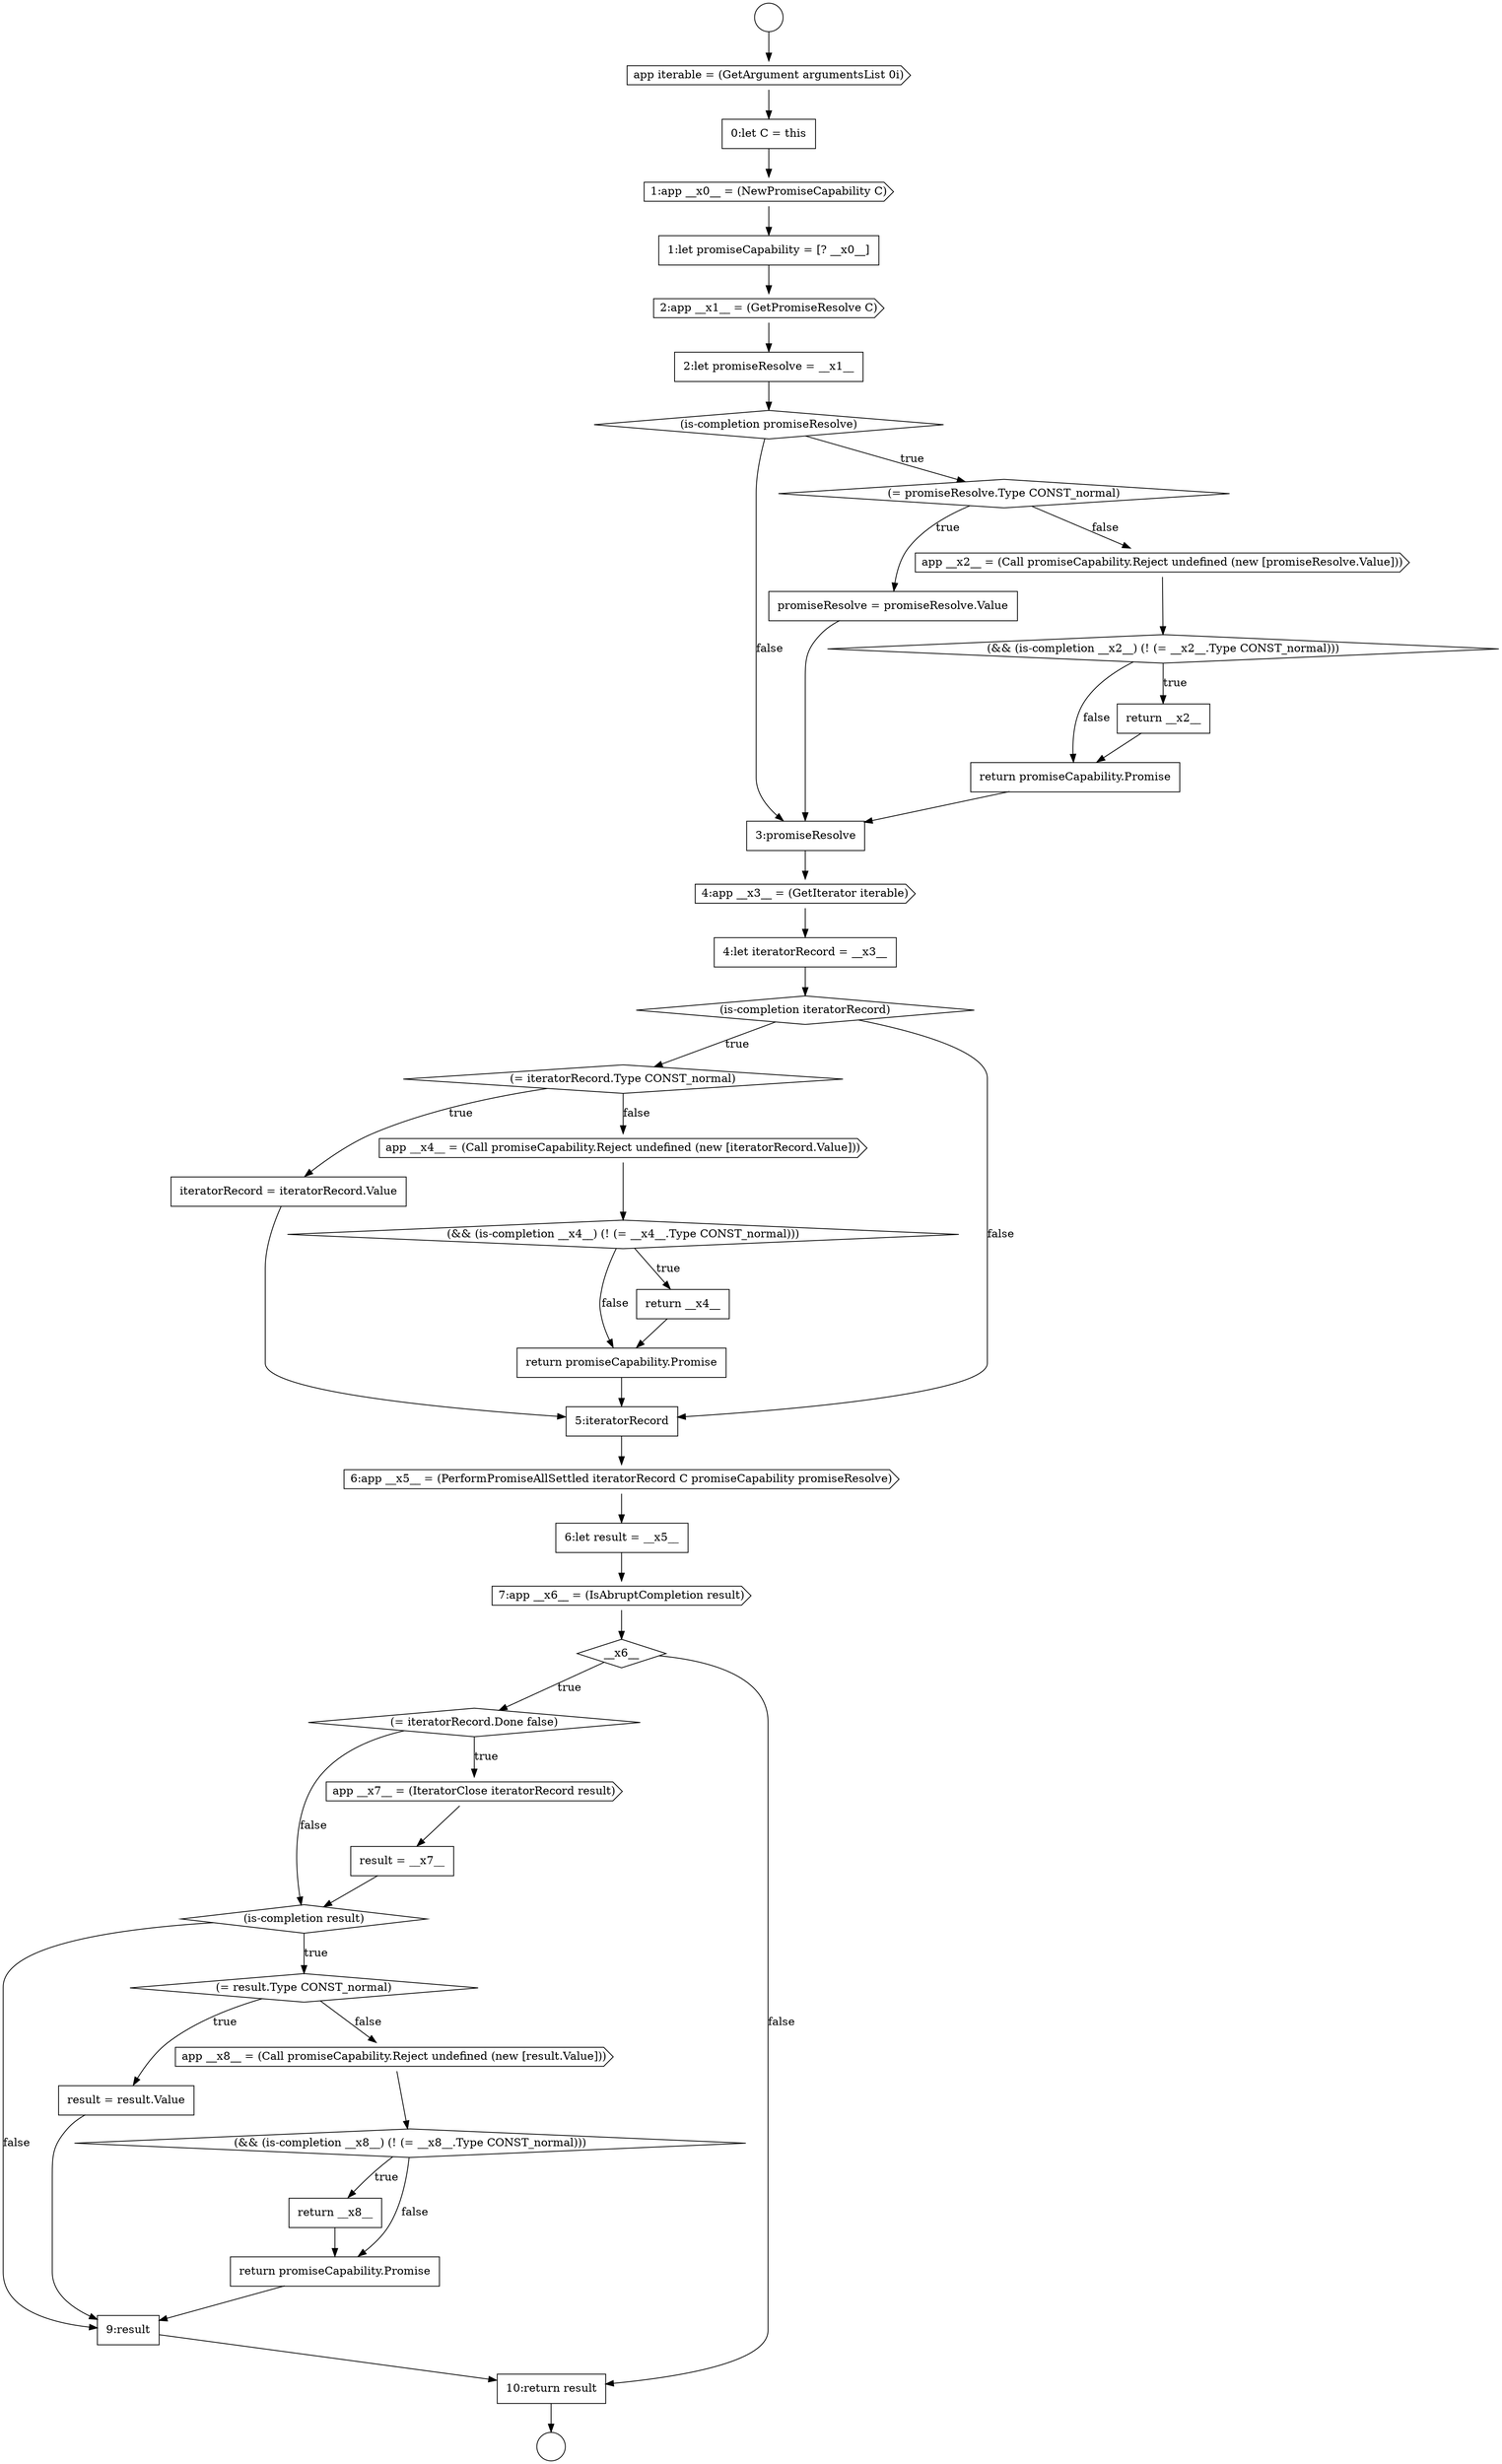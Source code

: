 digraph {
  node19101 [shape=cds, label=<<font color="black">6:app __x5__ = (PerformPromiseAllSettled iteratorRecord C promiseCapability promiseResolve)</font>> color="black" fillcolor="white" style=filled]
  node19091 [shape=cds, label=<<font color="black">4:app __x3__ = (GetIterator iterable)</font>> color="black" fillcolor="white" style=filled]
  node19113 [shape=none, margin=0, label=<<font color="black">
    <table border="0" cellborder="1" cellspacing="0" cellpadding="10">
      <tr><td align="left">return __x8__</td></tr>
    </table>
  </font>> color="black" fillcolor="white" style=filled]
  node19102 [shape=none, margin=0, label=<<font color="black">
    <table border="0" cellborder="1" cellspacing="0" cellpadding="10">
      <tr><td align="left">6:let result = __x5__</td></tr>
    </table>
  </font>> color="black" fillcolor="white" style=filled]
  node19099 [shape=none, margin=0, label=<<font color="black">
    <table border="0" cellborder="1" cellspacing="0" cellpadding="10">
      <tr><td align="left">return promiseCapability.Promise</td></tr>
    </table>
  </font>> color="black" fillcolor="white" style=filled]
  node19082 [shape=none, margin=0, label=<<font color="black">
    <table border="0" cellborder="1" cellspacing="0" cellpadding="10">
      <tr><td align="left">2:let promiseResolve = __x1__</td></tr>
    </table>
  </font>> color="black" fillcolor="white" style=filled]
  node19090 [shape=none, margin=0, label=<<font color="black">
    <table border="0" cellborder="1" cellspacing="0" cellpadding="10">
      <tr><td align="left">3:promiseResolve</td></tr>
    </table>
  </font>> color="black" fillcolor="white" style=filled]
  node19112 [shape=diamond, label=<<font color="black">(&amp;&amp; (is-completion __x8__) (! (= __x8__.Type CONST_normal)))</font>> color="black" fillcolor="white" style=filled]
  node19103 [shape=cds, label=<<font color="black">7:app __x6__ = (IsAbruptCompletion result)</font>> color="black" fillcolor="white" style=filled]
  node19093 [shape=diamond, label=<<font color="black">(is-completion iteratorRecord)</font>> color="black" fillcolor="white" style=filled]
  node19080 [shape=none, margin=0, label=<<font color="black">
    <table border="0" cellborder="1" cellspacing="0" cellpadding="10">
      <tr><td align="left">1:let promiseCapability = [? __x0__]</td></tr>
    </table>
  </font>> color="black" fillcolor="white" style=filled]
  node19089 [shape=none, margin=0, label=<<font color="black">
    <table border="0" cellborder="1" cellspacing="0" cellpadding="10">
      <tr><td align="left">return promiseCapability.Promise</td></tr>
    </table>
  </font>> color="black" fillcolor="white" style=filled]
  node19079 [shape=cds, label=<<font color="black">1:app __x0__ = (NewPromiseCapability C)</font>> color="black" fillcolor="white" style=filled]
  node19088 [shape=none, margin=0, label=<<font color="black">
    <table border="0" cellborder="1" cellspacing="0" cellpadding="10">
      <tr><td align="left">return __x2__</td></tr>
    </table>
  </font>> color="black" fillcolor="white" style=filled]
  node19081 [shape=cds, label=<<font color="black">2:app __x1__ = (GetPromiseResolve C)</font>> color="black" fillcolor="white" style=filled]
  node19110 [shape=none, margin=0, label=<<font color="black">
    <table border="0" cellborder="1" cellspacing="0" cellpadding="10">
      <tr><td align="left">result = result.Value</td></tr>
    </table>
  </font>> color="black" fillcolor="white" style=filled]
  node19076 [shape=circle label=" " color="black" fillcolor="white" style=filled]
  node19098 [shape=none, margin=0, label=<<font color="black">
    <table border="0" cellborder="1" cellspacing="0" cellpadding="10">
      <tr><td align="left">return __x4__</td></tr>
    </table>
  </font>> color="black" fillcolor="white" style=filled]
  node19078 [shape=none, margin=0, label=<<font color="black">
    <table border="0" cellborder="1" cellspacing="0" cellpadding="10">
      <tr><td align="left">0:let C = this</td></tr>
    </table>
  </font>> color="black" fillcolor="white" style=filled]
  node19108 [shape=diamond, label=<<font color="black">(is-completion result)</font>> color="black" fillcolor="white" style=filled]
  node19084 [shape=diamond, label=<<font color="black">(= promiseResolve.Type CONST_normal)</font>> color="black" fillcolor="white" style=filled]
  node19095 [shape=none, margin=0, label=<<font color="black">
    <table border="0" cellborder="1" cellspacing="0" cellpadding="10">
      <tr><td align="left">iteratorRecord = iteratorRecord.Value</td></tr>
    </table>
  </font>> color="black" fillcolor="white" style=filled]
  node19085 [shape=none, margin=0, label=<<font color="black">
    <table border="0" cellborder="1" cellspacing="0" cellpadding="10">
      <tr><td align="left">promiseResolve = promiseResolve.Value</td></tr>
    </table>
  </font>> color="black" fillcolor="white" style=filled]
  node19075 [shape=circle label=" " color="black" fillcolor="white" style=filled]
  node19114 [shape=none, margin=0, label=<<font color="black">
    <table border="0" cellborder="1" cellspacing="0" cellpadding="10">
      <tr><td align="left">return promiseCapability.Promise</td></tr>
    </table>
  </font>> color="black" fillcolor="white" style=filled]
  node19094 [shape=diamond, label=<<font color="black">(= iteratorRecord.Type CONST_normal)</font>> color="black" fillcolor="white" style=filled]
  node19107 [shape=none, margin=0, label=<<font color="black">
    <table border="0" cellborder="1" cellspacing="0" cellpadding="10">
      <tr><td align="left">result = __x7__</td></tr>
    </table>
  </font>> color="black" fillcolor="white" style=filled]
  node19086 [shape=cds, label=<<font color="black">app __x2__ = (Call promiseCapability.Reject undefined (new [promiseResolve.Value]))</font>> color="black" fillcolor="white" style=filled]
  node19083 [shape=diamond, label=<<font color="black">(is-completion promiseResolve)</font>> color="black" fillcolor="white" style=filled]
  node19106 [shape=cds, label=<<font color="black">app __x7__ = (IteratorClose iteratorRecord result)</font>> color="black" fillcolor="white" style=filled]
  node19115 [shape=none, margin=0, label=<<font color="black">
    <table border="0" cellborder="1" cellspacing="0" cellpadding="10">
      <tr><td align="left">9:result</td></tr>
    </table>
  </font>> color="black" fillcolor="white" style=filled]
  node19104 [shape=diamond, label=<<font color="black">__x6__</font>> color="black" fillcolor="white" style=filled]
  node19111 [shape=cds, label=<<font color="black">app __x8__ = (Call promiseCapability.Reject undefined (new [result.Value]))</font>> color="black" fillcolor="white" style=filled]
  node19097 [shape=diamond, label=<<font color="black">(&amp;&amp; (is-completion __x4__) (! (= __x4__.Type CONST_normal)))</font>> color="black" fillcolor="white" style=filled]
  node19087 [shape=diamond, label=<<font color="black">(&amp;&amp; (is-completion __x2__) (! (= __x2__.Type CONST_normal)))</font>> color="black" fillcolor="white" style=filled]
  node19077 [shape=cds, label=<<font color="black">app iterable = (GetArgument argumentsList 0i)</font>> color="black" fillcolor="white" style=filled]
  node19092 [shape=none, margin=0, label=<<font color="black">
    <table border="0" cellborder="1" cellspacing="0" cellpadding="10">
      <tr><td align="left">4:let iteratorRecord = __x3__</td></tr>
    </table>
  </font>> color="black" fillcolor="white" style=filled]
  node19109 [shape=diamond, label=<<font color="black">(= result.Type CONST_normal)</font>> color="black" fillcolor="white" style=filled]
  node19096 [shape=cds, label=<<font color="black">app __x4__ = (Call promiseCapability.Reject undefined (new [iteratorRecord.Value]))</font>> color="black" fillcolor="white" style=filled]
  node19105 [shape=diamond, label=<<font color="black">(= iteratorRecord.Done false)</font>> color="black" fillcolor="white" style=filled]
  node19116 [shape=none, margin=0, label=<<font color="black">
    <table border="0" cellborder="1" cellspacing="0" cellpadding="10">
      <tr><td align="left">10:return result</td></tr>
    </table>
  </font>> color="black" fillcolor="white" style=filled]
  node19100 [shape=none, margin=0, label=<<font color="black">
    <table border="0" cellborder="1" cellspacing="0" cellpadding="10">
      <tr><td align="left">5:iteratorRecord</td></tr>
    </table>
  </font>> color="black" fillcolor="white" style=filled]
  node19086 -> node19087 [ color="black"]
  node19115 -> node19116 [ color="black"]
  node19094 -> node19095 [label=<<font color="black">true</font>> color="black"]
  node19094 -> node19096 [label=<<font color="black">false</font>> color="black"]
  node19087 -> node19088 [label=<<font color="black">true</font>> color="black"]
  node19087 -> node19089 [label=<<font color="black">false</font>> color="black"]
  node19100 -> node19101 [ color="black"]
  node19102 -> node19103 [ color="black"]
  node19098 -> node19099 [ color="black"]
  node19088 -> node19089 [ color="black"]
  node19104 -> node19105 [label=<<font color="black">true</font>> color="black"]
  node19104 -> node19116 [label=<<font color="black">false</font>> color="black"]
  node19092 -> node19093 [ color="black"]
  node19096 -> node19097 [ color="black"]
  node19095 -> node19100 [ color="black"]
  node19090 -> node19091 [ color="black"]
  node19109 -> node19110 [label=<<font color="black">true</font>> color="black"]
  node19109 -> node19111 [label=<<font color="black">false</font>> color="black"]
  node19081 -> node19082 [ color="black"]
  node19078 -> node19079 [ color="black"]
  node19091 -> node19092 [ color="black"]
  node19093 -> node19094 [label=<<font color="black">true</font>> color="black"]
  node19093 -> node19100 [label=<<font color="black">false</font>> color="black"]
  node19075 -> node19077 [ color="black"]
  node19105 -> node19106 [label=<<font color="black">true</font>> color="black"]
  node19105 -> node19108 [label=<<font color="black">false</font>> color="black"]
  node19079 -> node19080 [ color="black"]
  node19077 -> node19078 [ color="black"]
  node19080 -> node19081 [ color="black"]
  node19099 -> node19100 [ color="black"]
  node19082 -> node19083 [ color="black"]
  node19101 -> node19102 [ color="black"]
  node19113 -> node19114 [ color="black"]
  node19106 -> node19107 [ color="black"]
  node19114 -> node19115 [ color="black"]
  node19111 -> node19112 [ color="black"]
  node19116 -> node19076 [ color="black"]
  node19108 -> node19109 [label=<<font color="black">true</font>> color="black"]
  node19108 -> node19115 [label=<<font color="black">false</font>> color="black"]
  node19097 -> node19098 [label=<<font color="black">true</font>> color="black"]
  node19097 -> node19099 [label=<<font color="black">false</font>> color="black"]
  node19085 -> node19090 [ color="black"]
  node19110 -> node19115 [ color="black"]
  node19112 -> node19113 [label=<<font color="black">true</font>> color="black"]
  node19112 -> node19114 [label=<<font color="black">false</font>> color="black"]
  node19103 -> node19104 [ color="black"]
  node19089 -> node19090 [ color="black"]
  node19083 -> node19084 [label=<<font color="black">true</font>> color="black"]
  node19083 -> node19090 [label=<<font color="black">false</font>> color="black"]
  node19107 -> node19108 [ color="black"]
  node19084 -> node19085 [label=<<font color="black">true</font>> color="black"]
  node19084 -> node19086 [label=<<font color="black">false</font>> color="black"]
}
